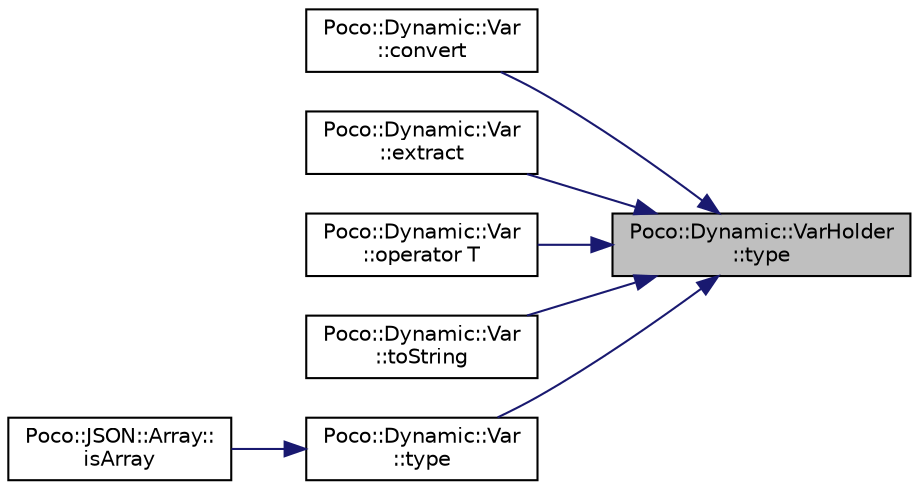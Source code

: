 digraph "Poco::Dynamic::VarHolder::type"
{
 // LATEX_PDF_SIZE
  edge [fontname="Helvetica",fontsize="10",labelfontname="Helvetica",labelfontsize="10"];
  node [fontname="Helvetica",fontsize="10",shape=record];
  rankdir="RL";
  Node1 [label="Poco::Dynamic::VarHolder\l::type",height=0.2,width=0.4,color="black", fillcolor="grey75", style="filled", fontcolor="black",tooltip=" "];
  Node1 -> Node2 [dir="back",color="midnightblue",fontsize="10",style="solid",fontname="Helvetica"];
  Node2 [label="Poco::Dynamic::Var\l::convert",height=0.2,width=0.4,color="black", fillcolor="white", style="filled",URL="$classPoco_1_1Dynamic_1_1Var.html#aaa287bae21188af98956db4e67231efc",tooltip=" "];
  Node1 -> Node3 [dir="back",color="midnightblue",fontsize="10",style="solid",fontname="Helvetica"];
  Node3 [label="Poco::Dynamic::Var\l::extract",height=0.2,width=0.4,color="black", fillcolor="white", style="filled",URL="$classPoco_1_1Dynamic_1_1Var.html#a025f129d1e0a8441034d17617443e837",tooltip=" "];
  Node1 -> Node4 [dir="back",color="midnightblue",fontsize="10",style="solid",fontname="Helvetica"];
  Node4 [label="Poco::Dynamic::Var\l::operator T",height=0.2,width=0.4,color="black", fillcolor="white", style="filled",URL="$classPoco_1_1Dynamic_1_1Var.html#a795e216aaa3b1b5d74cb3e945fc67579",tooltip=" "];
  Node1 -> Node5 [dir="back",color="midnightblue",fontsize="10",style="solid",fontname="Helvetica"];
  Node5 [label="Poco::Dynamic::Var\l::toString",height=0.2,width=0.4,color="black", fillcolor="white", style="filled",URL="$classPoco_1_1Dynamic_1_1Var.html#a62e35c530b24c2910a26312e70a69278",tooltip="Returns the stored value as string."];
  Node1 -> Node6 [dir="back",color="midnightblue",fontsize="10",style="solid",fontname="Helvetica"];
  Node6 [label="Poco::Dynamic::Var\l::type",height=0.2,width=0.4,color="black", fillcolor="white", style="filled",URL="$classPoco_1_1Dynamic_1_1Var.html#a286c3caca155a292e598802d2387ca6b",tooltip=" "];
  Node6 -> Node7 [dir="back",color="midnightblue",fontsize="10",style="solid",fontname="Helvetica"];
  Node7 [label="Poco::JSON::Array::\lisArray",height=0.2,width=0.4,color="black", fillcolor="white", style="filled",URL="$classPoco_1_1JSON_1_1Array.html#a7e4e1b54ddac927ada18045b73a683c9",tooltip="Returns true when the element is an array."];
}
